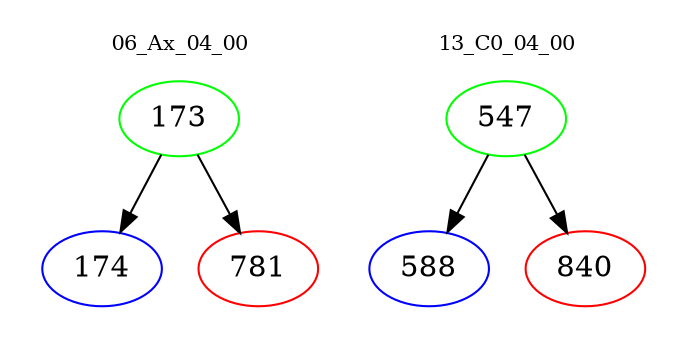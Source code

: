digraph{
subgraph cluster_0 {
color = white
label = "06_Ax_04_00";
fontsize=10;
T0_173 [label="173", color="green"]
T0_173 -> T0_174 [color="black"]
T0_174 [label="174", color="blue"]
T0_173 -> T0_781 [color="black"]
T0_781 [label="781", color="red"]
}
subgraph cluster_1 {
color = white
label = "13_C0_04_00";
fontsize=10;
T1_547 [label="547", color="green"]
T1_547 -> T1_588 [color="black"]
T1_588 [label="588", color="blue"]
T1_547 -> T1_840 [color="black"]
T1_840 [label="840", color="red"]
}
}
